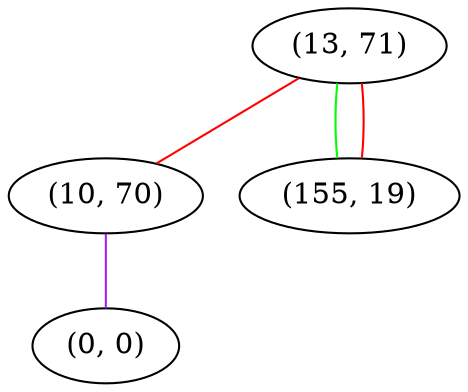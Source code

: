 graph "" {
"(13, 71)";
"(10, 70)";
"(155, 19)";
"(0, 0)";
"(13, 71)" -- "(10, 70)"  [color=red, key=0, weight=1];
"(13, 71)" -- "(155, 19)"  [color=green, key=0, weight=2];
"(13, 71)" -- "(155, 19)"  [color=red, key=1, weight=1];
"(10, 70)" -- "(0, 0)"  [color=purple, key=0, weight=4];
}

